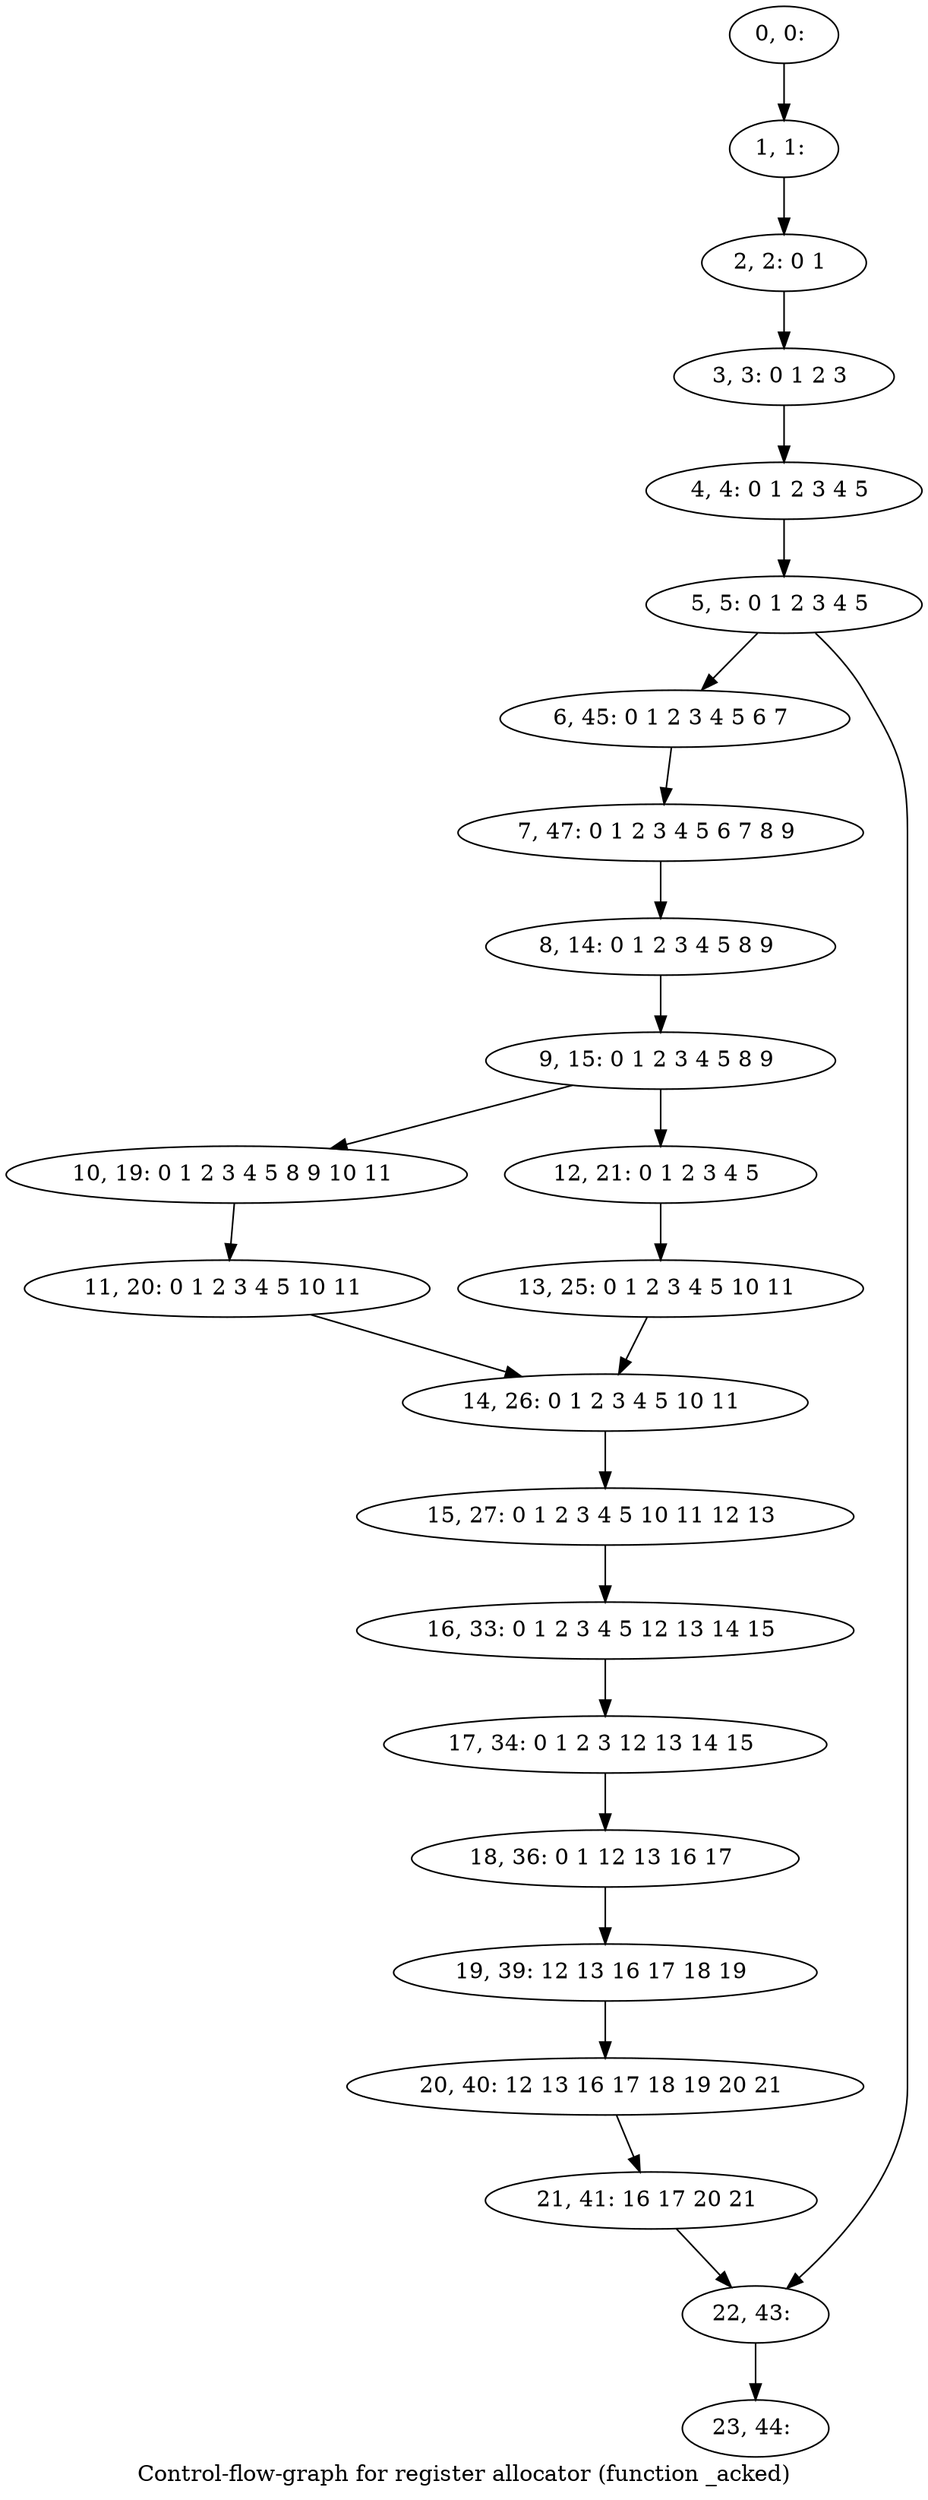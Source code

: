 digraph G {
graph [label="Control-flow-graph for register allocator (function _acked)"]
0[label="0, 0: "];
1[label="1, 1: "];
2[label="2, 2: 0 1 "];
3[label="3, 3: 0 1 2 3 "];
4[label="4, 4: 0 1 2 3 4 5 "];
5[label="5, 5: 0 1 2 3 4 5 "];
6[label="6, 45: 0 1 2 3 4 5 6 7 "];
7[label="7, 47: 0 1 2 3 4 5 6 7 8 9 "];
8[label="8, 14: 0 1 2 3 4 5 8 9 "];
9[label="9, 15: 0 1 2 3 4 5 8 9 "];
10[label="10, 19: 0 1 2 3 4 5 8 9 10 11 "];
11[label="11, 20: 0 1 2 3 4 5 10 11 "];
12[label="12, 21: 0 1 2 3 4 5 "];
13[label="13, 25: 0 1 2 3 4 5 10 11 "];
14[label="14, 26: 0 1 2 3 4 5 10 11 "];
15[label="15, 27: 0 1 2 3 4 5 10 11 12 13 "];
16[label="16, 33: 0 1 2 3 4 5 12 13 14 15 "];
17[label="17, 34: 0 1 2 3 12 13 14 15 "];
18[label="18, 36: 0 1 12 13 16 17 "];
19[label="19, 39: 12 13 16 17 18 19 "];
20[label="20, 40: 12 13 16 17 18 19 20 21 "];
21[label="21, 41: 16 17 20 21 "];
22[label="22, 43: "];
23[label="23, 44: "];
0->1 ;
1->2 ;
2->3 ;
3->4 ;
4->5 ;
5->6 ;
5->22 ;
6->7 ;
7->8 ;
8->9 ;
9->10 ;
9->12 ;
10->11 ;
11->14 ;
12->13 ;
13->14 ;
14->15 ;
15->16 ;
16->17 ;
17->18 ;
18->19 ;
19->20 ;
20->21 ;
21->22 ;
22->23 ;
}
